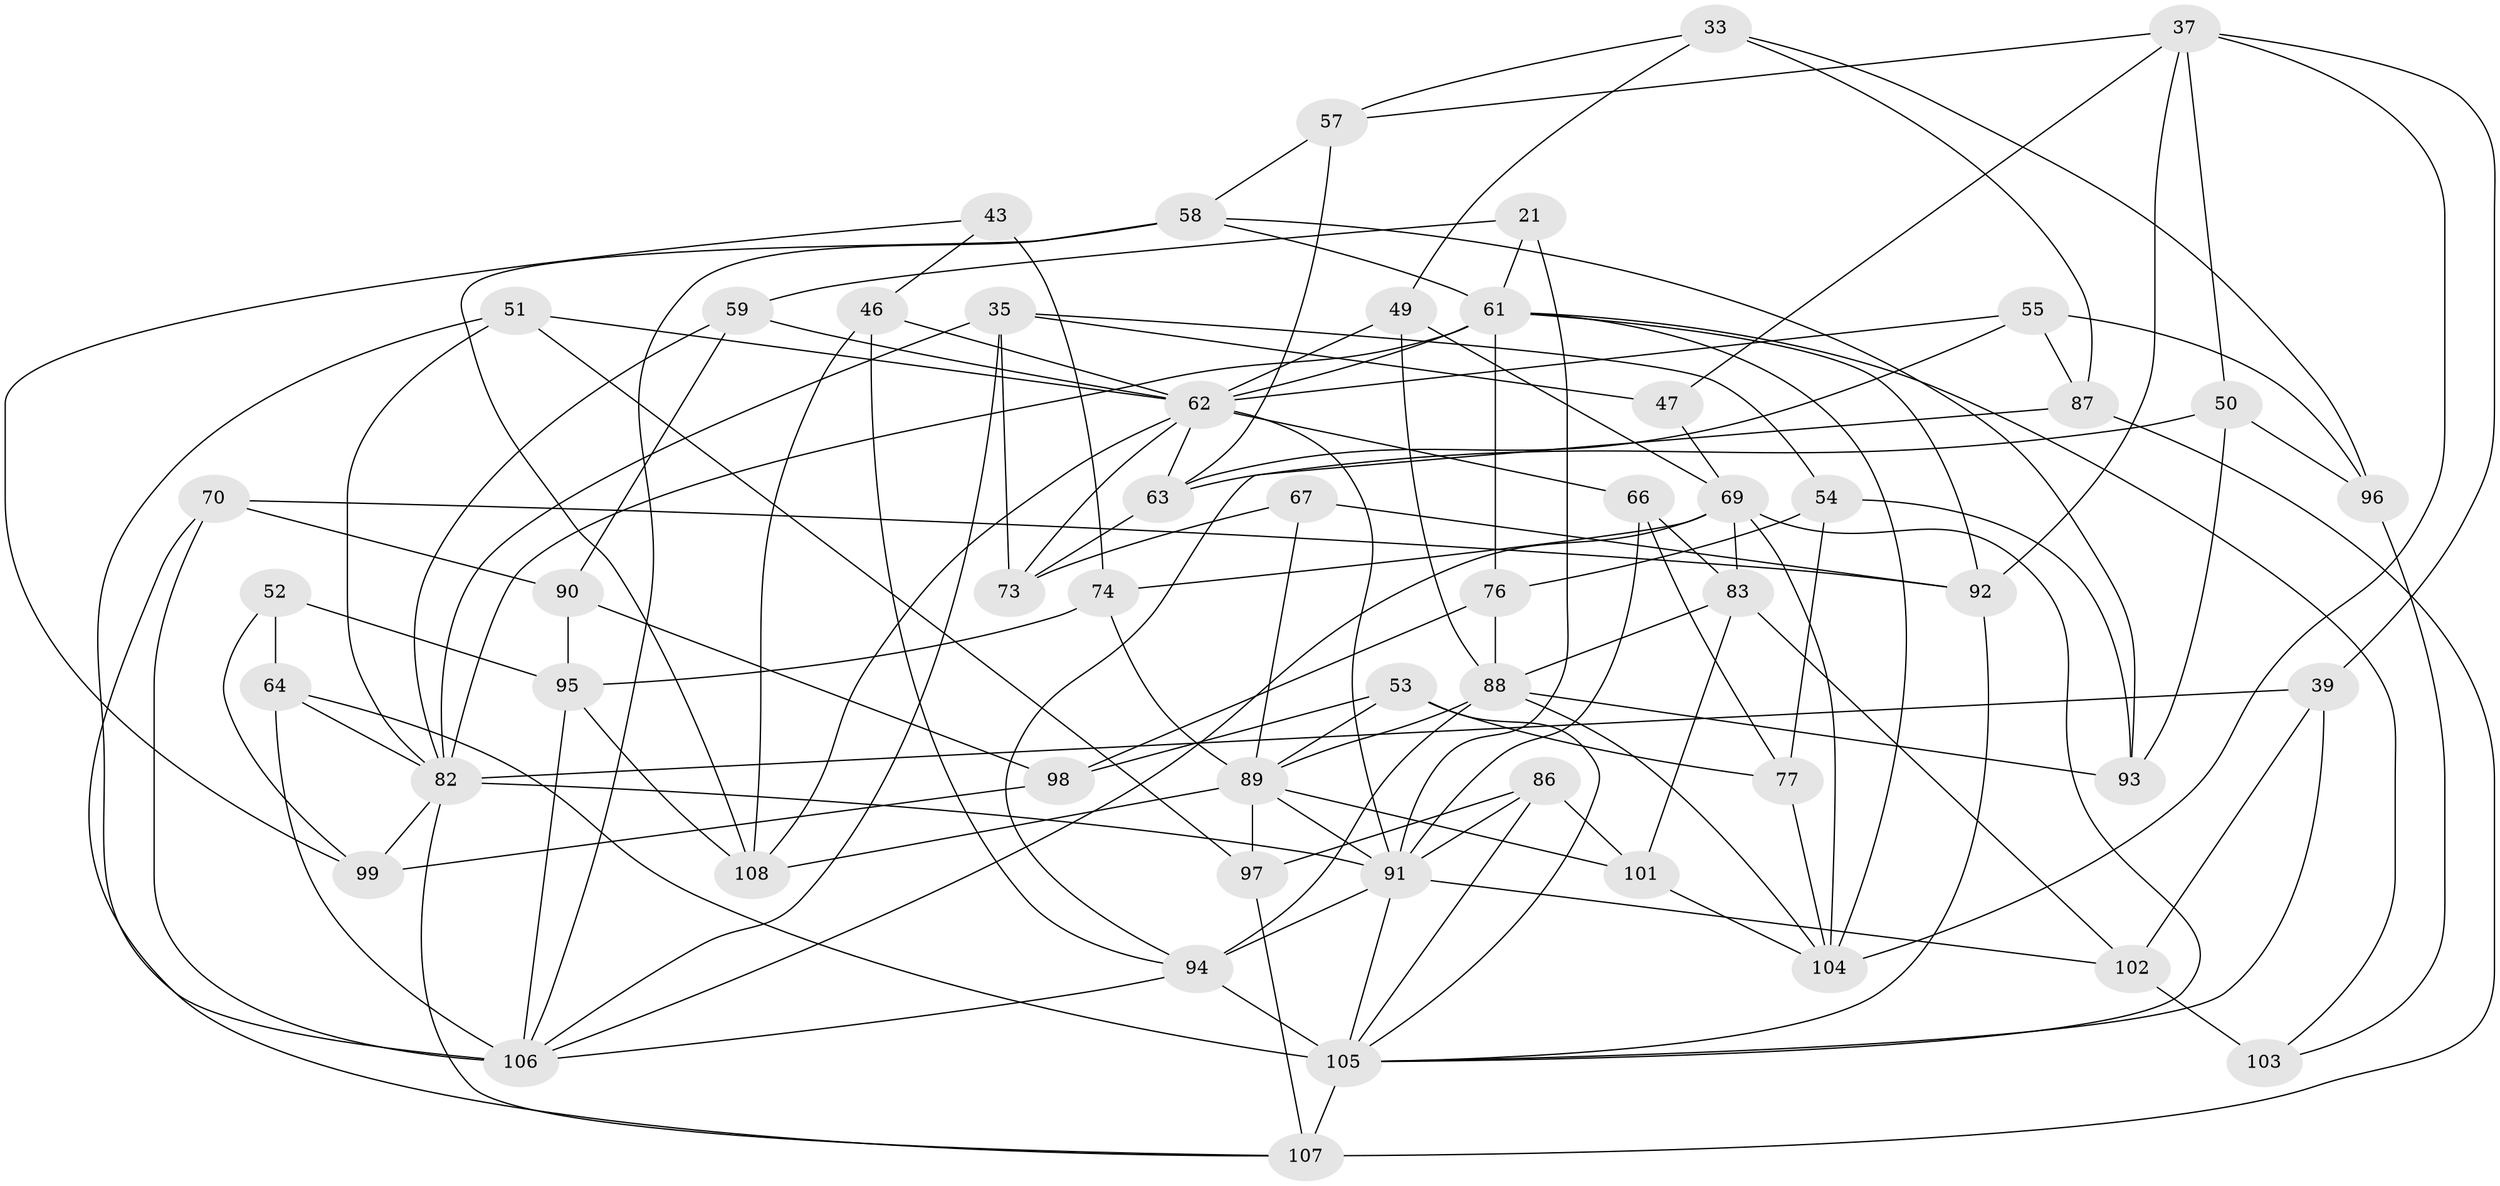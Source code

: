 // original degree distribution, {4: 1.0}
// Generated by graph-tools (version 1.1) at 2025/58/03/09/25 04:58:40]
// undirected, 54 vertices, 132 edges
graph export_dot {
graph [start="1"]
  node [color=gray90,style=filled];
  21;
  33;
  35 [super="+29"];
  37 [super="+25"];
  39;
  43;
  46;
  47;
  49 [super="+11"];
  50 [super="+16"];
  51;
  52;
  53;
  54;
  55;
  57;
  58 [super="+8"];
  59;
  61 [super="+31+60"];
  62 [super="+56"];
  63 [super="+19"];
  64 [super="+45+22"];
  66;
  67;
  69 [super="+28+30"];
  70;
  73 [super="+7"];
  74 [super="+13"];
  76;
  77;
  82 [super="+65"];
  83 [super="+75"];
  86;
  87;
  88 [super="+5+85+84"];
  89 [super="+14+44+41"];
  90;
  91 [super="+15+79+72"];
  92 [super="+42"];
  93 [super="+81"];
  94 [super="+36+68"];
  95 [super="+71"];
  96;
  97;
  98;
  99;
  101;
  102 [super="+27"];
  103;
  104 [super="+40"];
  105 [super="+48+78"];
  106 [super="+4+23+18"];
  107 [super="+80+26"];
  108 [super="+100"];
  21 -- 59;
  21 -- 91 [weight=2];
  21 -- 61;
  33 -- 57;
  33 -- 96;
  33 -- 49;
  33 -- 87;
  35 -- 47 [weight=2];
  35 -- 54;
  35 -- 73;
  35 -- 106;
  35 -- 82;
  37 -- 57;
  37 -- 104 [weight=2];
  37 -- 50;
  37 -- 39;
  37 -- 92 [weight=2];
  37 -- 47;
  39 -- 102;
  39 -- 105;
  39 -- 82;
  43 -- 99;
  43 -- 74 [weight=2];
  43 -- 46;
  46 -- 108;
  46 -- 94;
  46 -- 62;
  47 -- 69;
  49 -- 88 [weight=2];
  49 -- 69;
  49 -- 62 [weight=2];
  50 -- 96;
  50 -- 93 [weight=2];
  50 -- 63 [weight=2];
  51 -- 97;
  51 -- 106;
  51 -- 82;
  51 -- 62;
  52 -- 99;
  52 -- 64 [weight=2];
  52 -- 95;
  53 -- 77;
  53 -- 98;
  53 -- 89;
  53 -- 105;
  54 -- 76;
  54 -- 77;
  54 -- 93;
  55 -- 96;
  55 -- 87;
  55 -- 63;
  55 -- 62;
  57 -- 58;
  57 -- 63;
  58 -- 108 [weight=2];
  58 -- 106;
  58 -- 93;
  58 -- 61;
  59 -- 90;
  59 -- 82;
  59 -- 62;
  61 -- 76;
  61 -- 82;
  61 -- 104;
  61 -- 92;
  61 -- 103;
  61 -- 62;
  62 -- 91 [weight=2];
  62 -- 63;
  62 -- 108;
  62 -- 66;
  62 -- 73 [weight=2];
  63 -- 73;
  64 -- 105 [weight=3];
  64 -- 106 [weight=2];
  64 -- 82;
  66 -- 77;
  66 -- 91;
  66 -- 83;
  67 -- 73 [weight=2];
  67 -- 89;
  67 -- 92;
  69 -- 83 [weight=2];
  69 -- 105;
  69 -- 106;
  69 -- 104;
  69 -- 74;
  70 -- 92;
  70 -- 90;
  70 -- 106;
  70 -- 107;
  74 -- 89 [weight=2];
  74 -- 95;
  76 -- 88;
  76 -- 98;
  77 -- 104;
  82 -- 99;
  82 -- 107 [weight=2];
  82 -- 91;
  83 -- 88;
  83 -- 102;
  83 -- 101;
  86 -- 101;
  86 -- 97;
  86 -- 105;
  86 -- 91;
  87 -- 107;
  87 -- 94;
  88 -- 104 [weight=2];
  88 -- 93 [weight=2];
  88 -- 89;
  88 -- 94;
  89 -- 108;
  89 -- 101;
  89 -- 97;
  89 -- 91 [weight=2];
  90 -- 98;
  90 -- 95;
  91 -- 102 [weight=2];
  91 -- 105;
  91 -- 94 [weight=2];
  92 -- 105;
  94 -- 106;
  94 -- 105 [weight=2];
  95 -- 106 [weight=2];
  95 -- 108;
  96 -- 103;
  97 -- 107;
  98 -- 99;
  101 -- 104;
  102 -- 103 [weight=2];
  105 -- 107 [weight=3];
}
